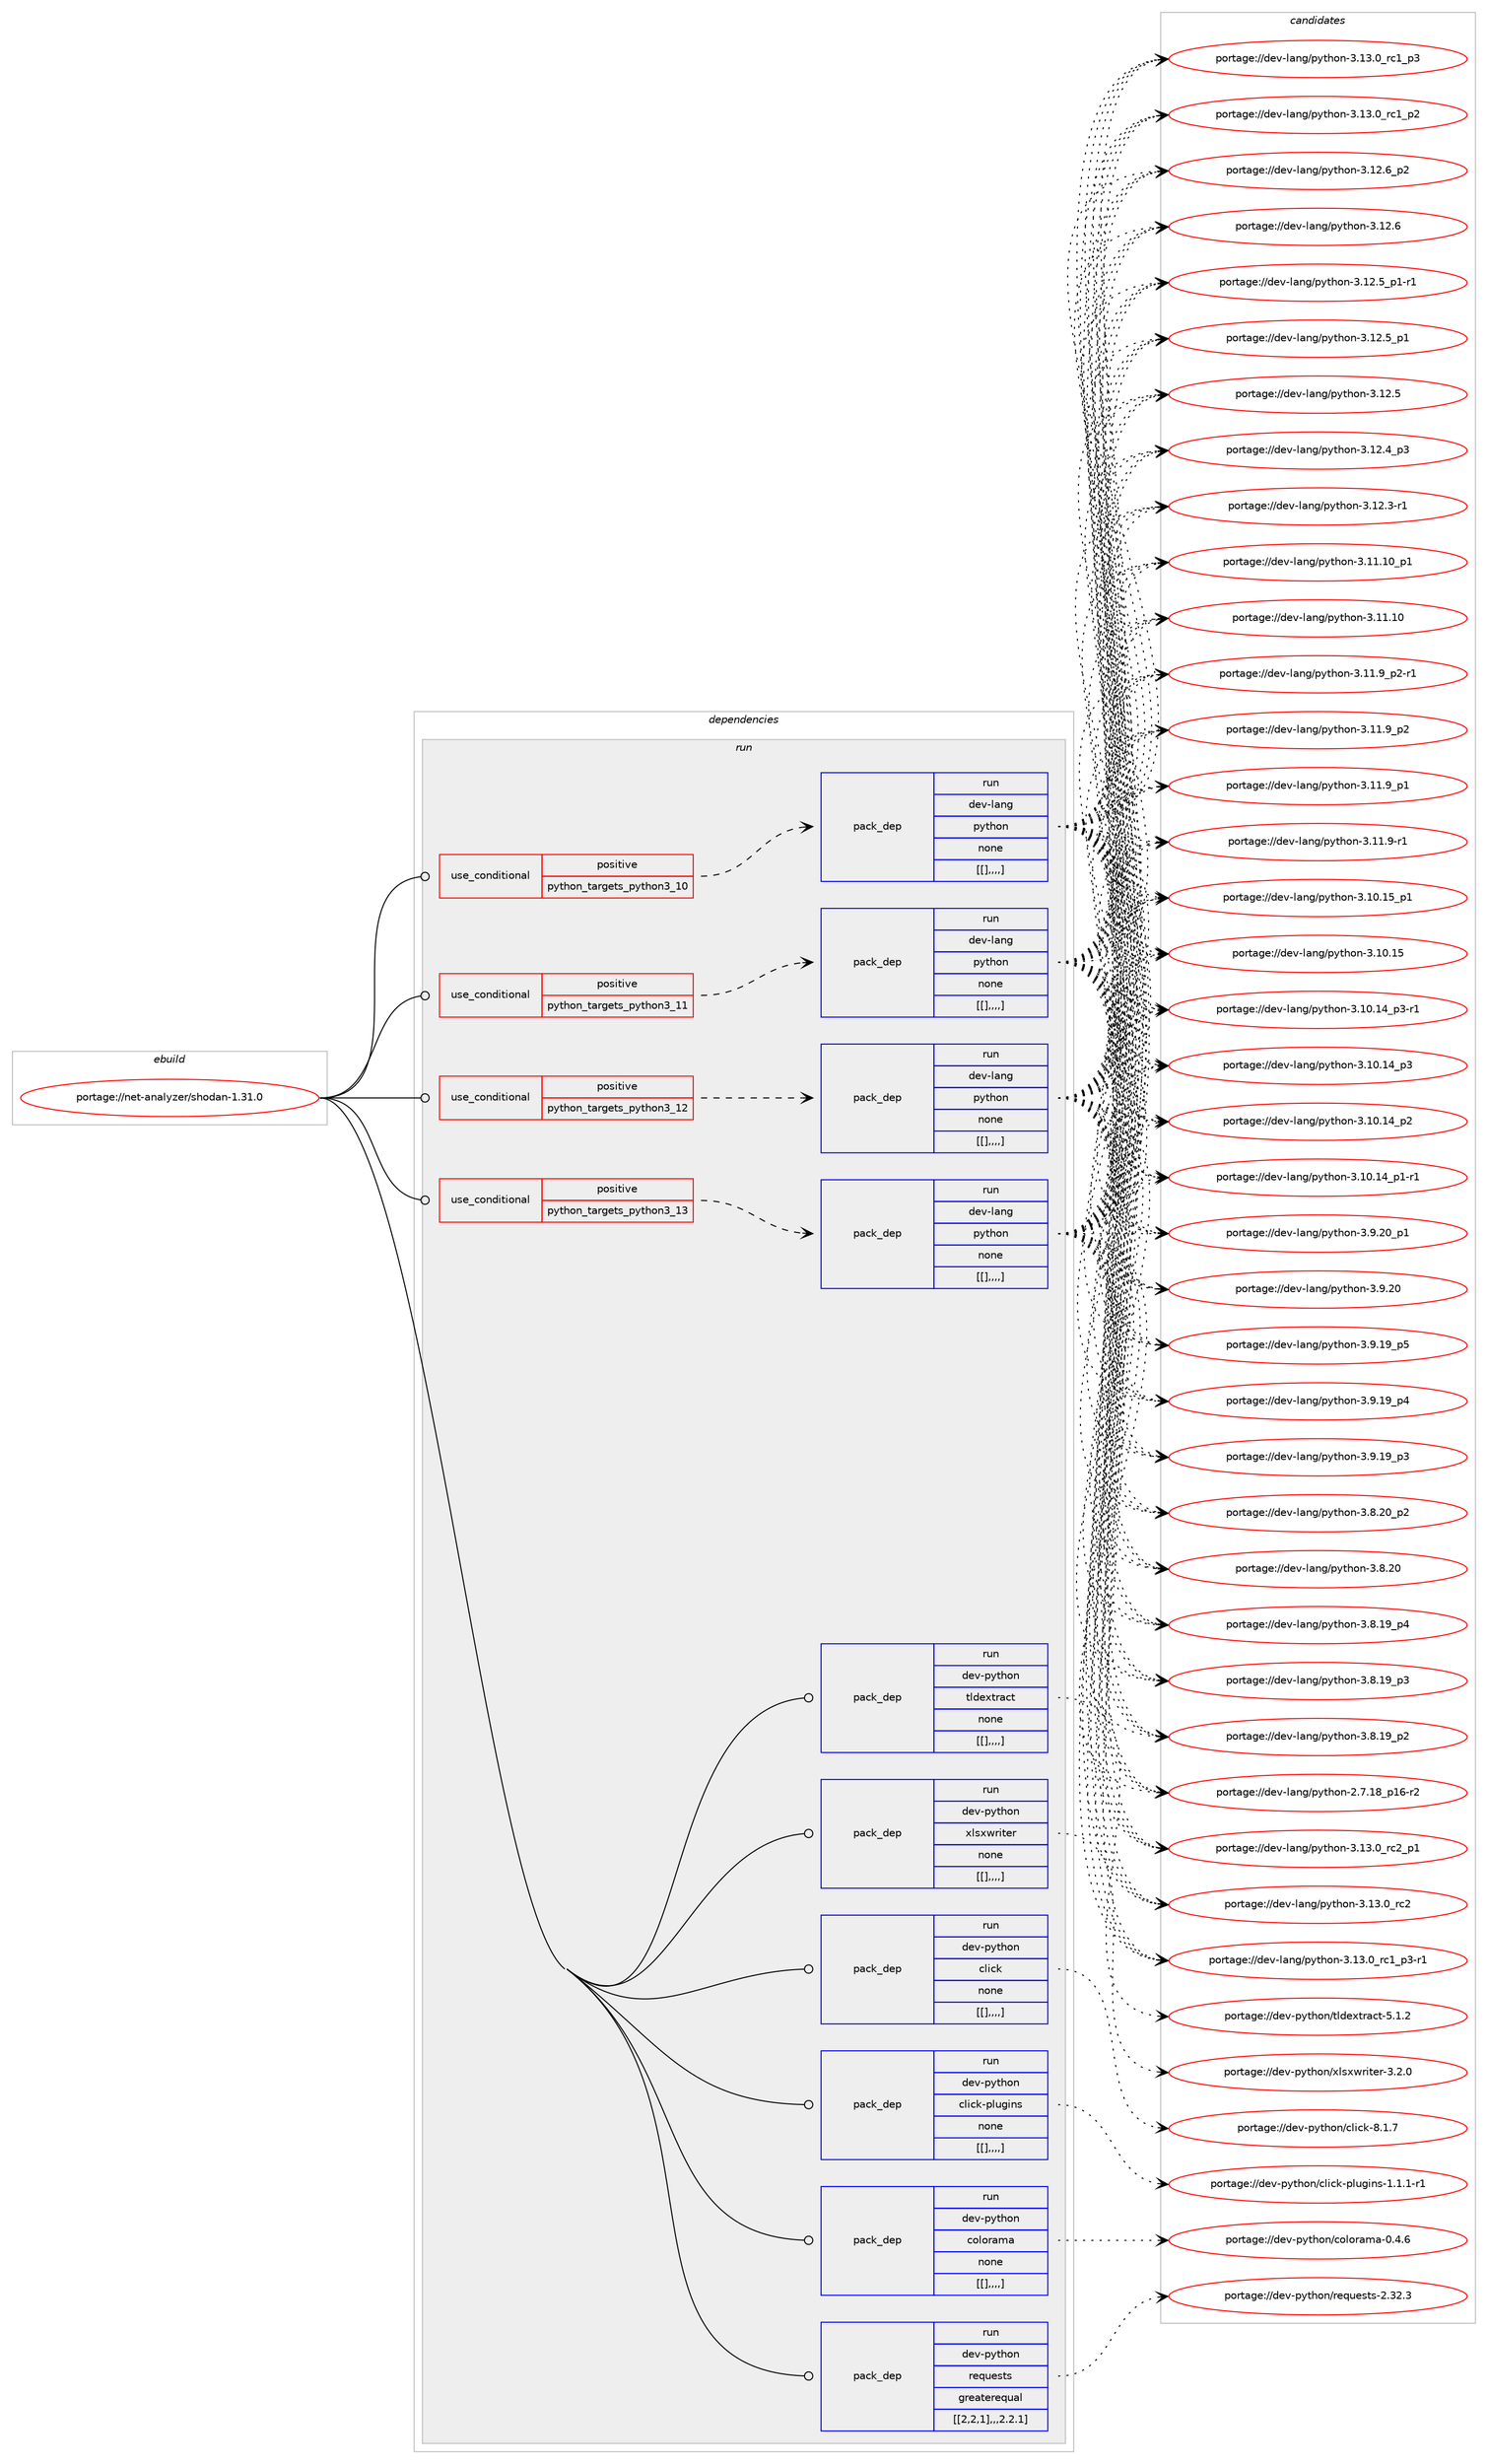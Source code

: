 digraph prolog {

# *************
# Graph options
# *************

newrank=true;
concentrate=true;
compound=true;
graph [rankdir=LR,fontname=Helvetica,fontsize=10,ranksep=1.5];#, ranksep=2.5, nodesep=0.2];
edge  [arrowhead=vee];
node  [fontname=Helvetica,fontsize=10];

# **********
# The ebuild
# **********

subgraph cluster_leftcol {
color=gray;
label=<<i>ebuild</i>>;
id [label="portage://net-analyzer/shodan-1.31.0", color=red, width=4, href="../net-analyzer/shodan-1.31.0.svg"];
}

# ****************
# The dependencies
# ****************

subgraph cluster_midcol {
color=gray;
label=<<i>dependencies</i>>;
subgraph cluster_compile {
fillcolor="#eeeeee";
style=filled;
label=<<i>compile</i>>;
}
subgraph cluster_compileandrun {
fillcolor="#eeeeee";
style=filled;
label=<<i>compile and run</i>>;
}
subgraph cluster_run {
fillcolor="#eeeeee";
style=filled;
label=<<i>run</i>>;
subgraph cond92436 {
dependency353497 [label=<<TABLE BORDER="0" CELLBORDER="1" CELLSPACING="0" CELLPADDING="4"><TR><TD ROWSPAN="3" CELLPADDING="10">use_conditional</TD></TR><TR><TD>positive</TD></TR><TR><TD>python_targets_python3_10</TD></TR></TABLE>>, shape=none, color=red];
subgraph pack258434 {
dependency353498 [label=<<TABLE BORDER="0" CELLBORDER="1" CELLSPACING="0" CELLPADDING="4" WIDTH="220"><TR><TD ROWSPAN="6" CELLPADDING="30">pack_dep</TD></TR><TR><TD WIDTH="110">run</TD></TR><TR><TD>dev-lang</TD></TR><TR><TD>python</TD></TR><TR><TD>none</TD></TR><TR><TD>[[],,,,]</TD></TR></TABLE>>, shape=none, color=blue];
}
dependency353497:e -> dependency353498:w [weight=20,style="dashed",arrowhead="vee"];
}
id:e -> dependency353497:w [weight=20,style="solid",arrowhead="odot"];
subgraph cond92437 {
dependency353499 [label=<<TABLE BORDER="0" CELLBORDER="1" CELLSPACING="0" CELLPADDING="4"><TR><TD ROWSPAN="3" CELLPADDING="10">use_conditional</TD></TR><TR><TD>positive</TD></TR><TR><TD>python_targets_python3_11</TD></TR></TABLE>>, shape=none, color=red];
subgraph pack258435 {
dependency353500 [label=<<TABLE BORDER="0" CELLBORDER="1" CELLSPACING="0" CELLPADDING="4" WIDTH="220"><TR><TD ROWSPAN="6" CELLPADDING="30">pack_dep</TD></TR><TR><TD WIDTH="110">run</TD></TR><TR><TD>dev-lang</TD></TR><TR><TD>python</TD></TR><TR><TD>none</TD></TR><TR><TD>[[],,,,]</TD></TR></TABLE>>, shape=none, color=blue];
}
dependency353499:e -> dependency353500:w [weight=20,style="dashed",arrowhead="vee"];
}
id:e -> dependency353499:w [weight=20,style="solid",arrowhead="odot"];
subgraph cond92438 {
dependency353501 [label=<<TABLE BORDER="0" CELLBORDER="1" CELLSPACING="0" CELLPADDING="4"><TR><TD ROWSPAN="3" CELLPADDING="10">use_conditional</TD></TR><TR><TD>positive</TD></TR><TR><TD>python_targets_python3_12</TD></TR></TABLE>>, shape=none, color=red];
subgraph pack258436 {
dependency353502 [label=<<TABLE BORDER="0" CELLBORDER="1" CELLSPACING="0" CELLPADDING="4" WIDTH="220"><TR><TD ROWSPAN="6" CELLPADDING="30">pack_dep</TD></TR><TR><TD WIDTH="110">run</TD></TR><TR><TD>dev-lang</TD></TR><TR><TD>python</TD></TR><TR><TD>none</TD></TR><TR><TD>[[],,,,]</TD></TR></TABLE>>, shape=none, color=blue];
}
dependency353501:e -> dependency353502:w [weight=20,style="dashed",arrowhead="vee"];
}
id:e -> dependency353501:w [weight=20,style="solid",arrowhead="odot"];
subgraph cond92439 {
dependency353503 [label=<<TABLE BORDER="0" CELLBORDER="1" CELLSPACING="0" CELLPADDING="4"><TR><TD ROWSPAN="3" CELLPADDING="10">use_conditional</TD></TR><TR><TD>positive</TD></TR><TR><TD>python_targets_python3_13</TD></TR></TABLE>>, shape=none, color=red];
subgraph pack258437 {
dependency353504 [label=<<TABLE BORDER="0" CELLBORDER="1" CELLSPACING="0" CELLPADDING="4" WIDTH="220"><TR><TD ROWSPAN="6" CELLPADDING="30">pack_dep</TD></TR><TR><TD WIDTH="110">run</TD></TR><TR><TD>dev-lang</TD></TR><TR><TD>python</TD></TR><TR><TD>none</TD></TR><TR><TD>[[],,,,]</TD></TR></TABLE>>, shape=none, color=blue];
}
dependency353503:e -> dependency353504:w [weight=20,style="dashed",arrowhead="vee"];
}
id:e -> dependency353503:w [weight=20,style="solid",arrowhead="odot"];
subgraph pack258438 {
dependency353505 [label=<<TABLE BORDER="0" CELLBORDER="1" CELLSPACING="0" CELLPADDING="4" WIDTH="220"><TR><TD ROWSPAN="6" CELLPADDING="30">pack_dep</TD></TR><TR><TD WIDTH="110">run</TD></TR><TR><TD>dev-python</TD></TR><TR><TD>click</TD></TR><TR><TD>none</TD></TR><TR><TD>[[],,,,]</TD></TR></TABLE>>, shape=none, color=blue];
}
id:e -> dependency353505:w [weight=20,style="solid",arrowhead="odot"];
subgraph pack258439 {
dependency353506 [label=<<TABLE BORDER="0" CELLBORDER="1" CELLSPACING="0" CELLPADDING="4" WIDTH="220"><TR><TD ROWSPAN="6" CELLPADDING="30">pack_dep</TD></TR><TR><TD WIDTH="110">run</TD></TR><TR><TD>dev-python</TD></TR><TR><TD>click-plugins</TD></TR><TR><TD>none</TD></TR><TR><TD>[[],,,,]</TD></TR></TABLE>>, shape=none, color=blue];
}
id:e -> dependency353506:w [weight=20,style="solid",arrowhead="odot"];
subgraph pack258440 {
dependency353507 [label=<<TABLE BORDER="0" CELLBORDER="1" CELLSPACING="0" CELLPADDING="4" WIDTH="220"><TR><TD ROWSPAN="6" CELLPADDING="30">pack_dep</TD></TR><TR><TD WIDTH="110">run</TD></TR><TR><TD>dev-python</TD></TR><TR><TD>colorama</TD></TR><TR><TD>none</TD></TR><TR><TD>[[],,,,]</TD></TR></TABLE>>, shape=none, color=blue];
}
id:e -> dependency353507:w [weight=20,style="solid",arrowhead="odot"];
subgraph pack258441 {
dependency353508 [label=<<TABLE BORDER="0" CELLBORDER="1" CELLSPACING="0" CELLPADDING="4" WIDTH="220"><TR><TD ROWSPAN="6" CELLPADDING="30">pack_dep</TD></TR><TR><TD WIDTH="110">run</TD></TR><TR><TD>dev-python</TD></TR><TR><TD>requests</TD></TR><TR><TD>greaterequal</TD></TR><TR><TD>[[2,2,1],,,2.2.1]</TD></TR></TABLE>>, shape=none, color=blue];
}
id:e -> dependency353508:w [weight=20,style="solid",arrowhead="odot"];
subgraph pack258442 {
dependency353509 [label=<<TABLE BORDER="0" CELLBORDER="1" CELLSPACING="0" CELLPADDING="4" WIDTH="220"><TR><TD ROWSPAN="6" CELLPADDING="30">pack_dep</TD></TR><TR><TD WIDTH="110">run</TD></TR><TR><TD>dev-python</TD></TR><TR><TD>tldextract</TD></TR><TR><TD>none</TD></TR><TR><TD>[[],,,,]</TD></TR></TABLE>>, shape=none, color=blue];
}
id:e -> dependency353509:w [weight=20,style="solid",arrowhead="odot"];
subgraph pack258443 {
dependency353510 [label=<<TABLE BORDER="0" CELLBORDER="1" CELLSPACING="0" CELLPADDING="4" WIDTH="220"><TR><TD ROWSPAN="6" CELLPADDING="30">pack_dep</TD></TR><TR><TD WIDTH="110">run</TD></TR><TR><TD>dev-python</TD></TR><TR><TD>xlsxwriter</TD></TR><TR><TD>none</TD></TR><TR><TD>[[],,,,]</TD></TR></TABLE>>, shape=none, color=blue];
}
id:e -> dependency353510:w [weight=20,style="solid",arrowhead="odot"];
}
}

# **************
# The candidates
# **************

subgraph cluster_choices {
rank=same;
color=gray;
label=<<i>candidates</i>>;

subgraph choice258434 {
color=black;
nodesep=1;
choice100101118451089711010347112121116104111110455146495146489511499509511249 [label="portage://dev-lang/python-3.13.0_rc2_p1", color=red, width=4,href="../dev-lang/python-3.13.0_rc2_p1.svg"];
choice10010111845108971101034711212111610411111045514649514648951149950 [label="portage://dev-lang/python-3.13.0_rc2", color=red, width=4,href="../dev-lang/python-3.13.0_rc2.svg"];
choice1001011184510897110103471121211161041111104551464951464895114994995112514511449 [label="portage://dev-lang/python-3.13.0_rc1_p3-r1", color=red, width=4,href="../dev-lang/python-3.13.0_rc1_p3-r1.svg"];
choice100101118451089711010347112121116104111110455146495146489511499499511251 [label="portage://dev-lang/python-3.13.0_rc1_p3", color=red, width=4,href="../dev-lang/python-3.13.0_rc1_p3.svg"];
choice100101118451089711010347112121116104111110455146495146489511499499511250 [label="portage://dev-lang/python-3.13.0_rc1_p2", color=red, width=4,href="../dev-lang/python-3.13.0_rc1_p2.svg"];
choice100101118451089711010347112121116104111110455146495046549511250 [label="portage://dev-lang/python-3.12.6_p2", color=red, width=4,href="../dev-lang/python-3.12.6_p2.svg"];
choice10010111845108971101034711212111610411111045514649504654 [label="portage://dev-lang/python-3.12.6", color=red, width=4,href="../dev-lang/python-3.12.6.svg"];
choice1001011184510897110103471121211161041111104551464950465395112494511449 [label="portage://dev-lang/python-3.12.5_p1-r1", color=red, width=4,href="../dev-lang/python-3.12.5_p1-r1.svg"];
choice100101118451089711010347112121116104111110455146495046539511249 [label="portage://dev-lang/python-3.12.5_p1", color=red, width=4,href="../dev-lang/python-3.12.5_p1.svg"];
choice10010111845108971101034711212111610411111045514649504653 [label="portage://dev-lang/python-3.12.5", color=red, width=4,href="../dev-lang/python-3.12.5.svg"];
choice100101118451089711010347112121116104111110455146495046529511251 [label="portage://dev-lang/python-3.12.4_p3", color=red, width=4,href="../dev-lang/python-3.12.4_p3.svg"];
choice100101118451089711010347112121116104111110455146495046514511449 [label="portage://dev-lang/python-3.12.3-r1", color=red, width=4,href="../dev-lang/python-3.12.3-r1.svg"];
choice10010111845108971101034711212111610411111045514649494649489511249 [label="portage://dev-lang/python-3.11.10_p1", color=red, width=4,href="../dev-lang/python-3.11.10_p1.svg"];
choice1001011184510897110103471121211161041111104551464949464948 [label="portage://dev-lang/python-3.11.10", color=red, width=4,href="../dev-lang/python-3.11.10.svg"];
choice1001011184510897110103471121211161041111104551464949465795112504511449 [label="portage://dev-lang/python-3.11.9_p2-r1", color=red, width=4,href="../dev-lang/python-3.11.9_p2-r1.svg"];
choice100101118451089711010347112121116104111110455146494946579511250 [label="portage://dev-lang/python-3.11.9_p2", color=red, width=4,href="../dev-lang/python-3.11.9_p2.svg"];
choice100101118451089711010347112121116104111110455146494946579511249 [label="portage://dev-lang/python-3.11.9_p1", color=red, width=4,href="../dev-lang/python-3.11.9_p1.svg"];
choice100101118451089711010347112121116104111110455146494946574511449 [label="portage://dev-lang/python-3.11.9-r1", color=red, width=4,href="../dev-lang/python-3.11.9-r1.svg"];
choice10010111845108971101034711212111610411111045514649484649539511249 [label="portage://dev-lang/python-3.10.15_p1", color=red, width=4,href="../dev-lang/python-3.10.15_p1.svg"];
choice1001011184510897110103471121211161041111104551464948464953 [label="portage://dev-lang/python-3.10.15", color=red, width=4,href="../dev-lang/python-3.10.15.svg"];
choice100101118451089711010347112121116104111110455146494846495295112514511449 [label="portage://dev-lang/python-3.10.14_p3-r1", color=red, width=4,href="../dev-lang/python-3.10.14_p3-r1.svg"];
choice10010111845108971101034711212111610411111045514649484649529511251 [label="portage://dev-lang/python-3.10.14_p3", color=red, width=4,href="../dev-lang/python-3.10.14_p3.svg"];
choice10010111845108971101034711212111610411111045514649484649529511250 [label="portage://dev-lang/python-3.10.14_p2", color=red, width=4,href="../dev-lang/python-3.10.14_p2.svg"];
choice100101118451089711010347112121116104111110455146494846495295112494511449 [label="portage://dev-lang/python-3.10.14_p1-r1", color=red, width=4,href="../dev-lang/python-3.10.14_p1-r1.svg"];
choice100101118451089711010347112121116104111110455146574650489511249 [label="portage://dev-lang/python-3.9.20_p1", color=red, width=4,href="../dev-lang/python-3.9.20_p1.svg"];
choice10010111845108971101034711212111610411111045514657465048 [label="portage://dev-lang/python-3.9.20", color=red, width=4,href="../dev-lang/python-3.9.20.svg"];
choice100101118451089711010347112121116104111110455146574649579511253 [label="portage://dev-lang/python-3.9.19_p5", color=red, width=4,href="../dev-lang/python-3.9.19_p5.svg"];
choice100101118451089711010347112121116104111110455146574649579511252 [label="portage://dev-lang/python-3.9.19_p4", color=red, width=4,href="../dev-lang/python-3.9.19_p4.svg"];
choice100101118451089711010347112121116104111110455146574649579511251 [label="portage://dev-lang/python-3.9.19_p3", color=red, width=4,href="../dev-lang/python-3.9.19_p3.svg"];
choice100101118451089711010347112121116104111110455146564650489511250 [label="portage://dev-lang/python-3.8.20_p2", color=red, width=4,href="../dev-lang/python-3.8.20_p2.svg"];
choice10010111845108971101034711212111610411111045514656465048 [label="portage://dev-lang/python-3.8.20", color=red, width=4,href="../dev-lang/python-3.8.20.svg"];
choice100101118451089711010347112121116104111110455146564649579511252 [label="portage://dev-lang/python-3.8.19_p4", color=red, width=4,href="../dev-lang/python-3.8.19_p4.svg"];
choice100101118451089711010347112121116104111110455146564649579511251 [label="portage://dev-lang/python-3.8.19_p3", color=red, width=4,href="../dev-lang/python-3.8.19_p3.svg"];
choice100101118451089711010347112121116104111110455146564649579511250 [label="portage://dev-lang/python-3.8.19_p2", color=red, width=4,href="../dev-lang/python-3.8.19_p2.svg"];
choice100101118451089711010347112121116104111110455046554649569511249544511450 [label="portage://dev-lang/python-2.7.18_p16-r2", color=red, width=4,href="../dev-lang/python-2.7.18_p16-r2.svg"];
dependency353498:e -> choice100101118451089711010347112121116104111110455146495146489511499509511249:w [style=dotted,weight="100"];
dependency353498:e -> choice10010111845108971101034711212111610411111045514649514648951149950:w [style=dotted,weight="100"];
dependency353498:e -> choice1001011184510897110103471121211161041111104551464951464895114994995112514511449:w [style=dotted,weight="100"];
dependency353498:e -> choice100101118451089711010347112121116104111110455146495146489511499499511251:w [style=dotted,weight="100"];
dependency353498:e -> choice100101118451089711010347112121116104111110455146495146489511499499511250:w [style=dotted,weight="100"];
dependency353498:e -> choice100101118451089711010347112121116104111110455146495046549511250:w [style=dotted,weight="100"];
dependency353498:e -> choice10010111845108971101034711212111610411111045514649504654:w [style=dotted,weight="100"];
dependency353498:e -> choice1001011184510897110103471121211161041111104551464950465395112494511449:w [style=dotted,weight="100"];
dependency353498:e -> choice100101118451089711010347112121116104111110455146495046539511249:w [style=dotted,weight="100"];
dependency353498:e -> choice10010111845108971101034711212111610411111045514649504653:w [style=dotted,weight="100"];
dependency353498:e -> choice100101118451089711010347112121116104111110455146495046529511251:w [style=dotted,weight="100"];
dependency353498:e -> choice100101118451089711010347112121116104111110455146495046514511449:w [style=dotted,weight="100"];
dependency353498:e -> choice10010111845108971101034711212111610411111045514649494649489511249:w [style=dotted,weight="100"];
dependency353498:e -> choice1001011184510897110103471121211161041111104551464949464948:w [style=dotted,weight="100"];
dependency353498:e -> choice1001011184510897110103471121211161041111104551464949465795112504511449:w [style=dotted,weight="100"];
dependency353498:e -> choice100101118451089711010347112121116104111110455146494946579511250:w [style=dotted,weight="100"];
dependency353498:e -> choice100101118451089711010347112121116104111110455146494946579511249:w [style=dotted,weight="100"];
dependency353498:e -> choice100101118451089711010347112121116104111110455146494946574511449:w [style=dotted,weight="100"];
dependency353498:e -> choice10010111845108971101034711212111610411111045514649484649539511249:w [style=dotted,weight="100"];
dependency353498:e -> choice1001011184510897110103471121211161041111104551464948464953:w [style=dotted,weight="100"];
dependency353498:e -> choice100101118451089711010347112121116104111110455146494846495295112514511449:w [style=dotted,weight="100"];
dependency353498:e -> choice10010111845108971101034711212111610411111045514649484649529511251:w [style=dotted,weight="100"];
dependency353498:e -> choice10010111845108971101034711212111610411111045514649484649529511250:w [style=dotted,weight="100"];
dependency353498:e -> choice100101118451089711010347112121116104111110455146494846495295112494511449:w [style=dotted,weight="100"];
dependency353498:e -> choice100101118451089711010347112121116104111110455146574650489511249:w [style=dotted,weight="100"];
dependency353498:e -> choice10010111845108971101034711212111610411111045514657465048:w [style=dotted,weight="100"];
dependency353498:e -> choice100101118451089711010347112121116104111110455146574649579511253:w [style=dotted,weight="100"];
dependency353498:e -> choice100101118451089711010347112121116104111110455146574649579511252:w [style=dotted,weight="100"];
dependency353498:e -> choice100101118451089711010347112121116104111110455146574649579511251:w [style=dotted,weight="100"];
dependency353498:e -> choice100101118451089711010347112121116104111110455146564650489511250:w [style=dotted,weight="100"];
dependency353498:e -> choice10010111845108971101034711212111610411111045514656465048:w [style=dotted,weight="100"];
dependency353498:e -> choice100101118451089711010347112121116104111110455146564649579511252:w [style=dotted,weight="100"];
dependency353498:e -> choice100101118451089711010347112121116104111110455146564649579511251:w [style=dotted,weight="100"];
dependency353498:e -> choice100101118451089711010347112121116104111110455146564649579511250:w [style=dotted,weight="100"];
dependency353498:e -> choice100101118451089711010347112121116104111110455046554649569511249544511450:w [style=dotted,weight="100"];
}
subgraph choice258435 {
color=black;
nodesep=1;
choice100101118451089711010347112121116104111110455146495146489511499509511249 [label="portage://dev-lang/python-3.13.0_rc2_p1", color=red, width=4,href="../dev-lang/python-3.13.0_rc2_p1.svg"];
choice10010111845108971101034711212111610411111045514649514648951149950 [label="portage://dev-lang/python-3.13.0_rc2", color=red, width=4,href="../dev-lang/python-3.13.0_rc2.svg"];
choice1001011184510897110103471121211161041111104551464951464895114994995112514511449 [label="portage://dev-lang/python-3.13.0_rc1_p3-r1", color=red, width=4,href="../dev-lang/python-3.13.0_rc1_p3-r1.svg"];
choice100101118451089711010347112121116104111110455146495146489511499499511251 [label="portage://dev-lang/python-3.13.0_rc1_p3", color=red, width=4,href="../dev-lang/python-3.13.0_rc1_p3.svg"];
choice100101118451089711010347112121116104111110455146495146489511499499511250 [label="portage://dev-lang/python-3.13.0_rc1_p2", color=red, width=4,href="../dev-lang/python-3.13.0_rc1_p2.svg"];
choice100101118451089711010347112121116104111110455146495046549511250 [label="portage://dev-lang/python-3.12.6_p2", color=red, width=4,href="../dev-lang/python-3.12.6_p2.svg"];
choice10010111845108971101034711212111610411111045514649504654 [label="portage://dev-lang/python-3.12.6", color=red, width=4,href="../dev-lang/python-3.12.6.svg"];
choice1001011184510897110103471121211161041111104551464950465395112494511449 [label="portage://dev-lang/python-3.12.5_p1-r1", color=red, width=4,href="../dev-lang/python-3.12.5_p1-r1.svg"];
choice100101118451089711010347112121116104111110455146495046539511249 [label="portage://dev-lang/python-3.12.5_p1", color=red, width=4,href="../dev-lang/python-3.12.5_p1.svg"];
choice10010111845108971101034711212111610411111045514649504653 [label="portage://dev-lang/python-3.12.5", color=red, width=4,href="../dev-lang/python-3.12.5.svg"];
choice100101118451089711010347112121116104111110455146495046529511251 [label="portage://dev-lang/python-3.12.4_p3", color=red, width=4,href="../dev-lang/python-3.12.4_p3.svg"];
choice100101118451089711010347112121116104111110455146495046514511449 [label="portage://dev-lang/python-3.12.3-r1", color=red, width=4,href="../dev-lang/python-3.12.3-r1.svg"];
choice10010111845108971101034711212111610411111045514649494649489511249 [label="portage://dev-lang/python-3.11.10_p1", color=red, width=4,href="../dev-lang/python-3.11.10_p1.svg"];
choice1001011184510897110103471121211161041111104551464949464948 [label="portage://dev-lang/python-3.11.10", color=red, width=4,href="../dev-lang/python-3.11.10.svg"];
choice1001011184510897110103471121211161041111104551464949465795112504511449 [label="portage://dev-lang/python-3.11.9_p2-r1", color=red, width=4,href="../dev-lang/python-3.11.9_p2-r1.svg"];
choice100101118451089711010347112121116104111110455146494946579511250 [label="portage://dev-lang/python-3.11.9_p2", color=red, width=4,href="../dev-lang/python-3.11.9_p2.svg"];
choice100101118451089711010347112121116104111110455146494946579511249 [label="portage://dev-lang/python-3.11.9_p1", color=red, width=4,href="../dev-lang/python-3.11.9_p1.svg"];
choice100101118451089711010347112121116104111110455146494946574511449 [label="portage://dev-lang/python-3.11.9-r1", color=red, width=4,href="../dev-lang/python-3.11.9-r1.svg"];
choice10010111845108971101034711212111610411111045514649484649539511249 [label="portage://dev-lang/python-3.10.15_p1", color=red, width=4,href="../dev-lang/python-3.10.15_p1.svg"];
choice1001011184510897110103471121211161041111104551464948464953 [label="portage://dev-lang/python-3.10.15", color=red, width=4,href="../dev-lang/python-3.10.15.svg"];
choice100101118451089711010347112121116104111110455146494846495295112514511449 [label="portage://dev-lang/python-3.10.14_p3-r1", color=red, width=4,href="../dev-lang/python-3.10.14_p3-r1.svg"];
choice10010111845108971101034711212111610411111045514649484649529511251 [label="portage://dev-lang/python-3.10.14_p3", color=red, width=4,href="../dev-lang/python-3.10.14_p3.svg"];
choice10010111845108971101034711212111610411111045514649484649529511250 [label="portage://dev-lang/python-3.10.14_p2", color=red, width=4,href="../dev-lang/python-3.10.14_p2.svg"];
choice100101118451089711010347112121116104111110455146494846495295112494511449 [label="portage://dev-lang/python-3.10.14_p1-r1", color=red, width=4,href="../dev-lang/python-3.10.14_p1-r1.svg"];
choice100101118451089711010347112121116104111110455146574650489511249 [label="portage://dev-lang/python-3.9.20_p1", color=red, width=4,href="../dev-lang/python-3.9.20_p1.svg"];
choice10010111845108971101034711212111610411111045514657465048 [label="portage://dev-lang/python-3.9.20", color=red, width=4,href="../dev-lang/python-3.9.20.svg"];
choice100101118451089711010347112121116104111110455146574649579511253 [label="portage://dev-lang/python-3.9.19_p5", color=red, width=4,href="../dev-lang/python-3.9.19_p5.svg"];
choice100101118451089711010347112121116104111110455146574649579511252 [label="portage://dev-lang/python-3.9.19_p4", color=red, width=4,href="../dev-lang/python-3.9.19_p4.svg"];
choice100101118451089711010347112121116104111110455146574649579511251 [label="portage://dev-lang/python-3.9.19_p3", color=red, width=4,href="../dev-lang/python-3.9.19_p3.svg"];
choice100101118451089711010347112121116104111110455146564650489511250 [label="portage://dev-lang/python-3.8.20_p2", color=red, width=4,href="../dev-lang/python-3.8.20_p2.svg"];
choice10010111845108971101034711212111610411111045514656465048 [label="portage://dev-lang/python-3.8.20", color=red, width=4,href="../dev-lang/python-3.8.20.svg"];
choice100101118451089711010347112121116104111110455146564649579511252 [label="portage://dev-lang/python-3.8.19_p4", color=red, width=4,href="../dev-lang/python-3.8.19_p4.svg"];
choice100101118451089711010347112121116104111110455146564649579511251 [label="portage://dev-lang/python-3.8.19_p3", color=red, width=4,href="../dev-lang/python-3.8.19_p3.svg"];
choice100101118451089711010347112121116104111110455146564649579511250 [label="portage://dev-lang/python-3.8.19_p2", color=red, width=4,href="../dev-lang/python-3.8.19_p2.svg"];
choice100101118451089711010347112121116104111110455046554649569511249544511450 [label="portage://dev-lang/python-2.7.18_p16-r2", color=red, width=4,href="../dev-lang/python-2.7.18_p16-r2.svg"];
dependency353500:e -> choice100101118451089711010347112121116104111110455146495146489511499509511249:w [style=dotted,weight="100"];
dependency353500:e -> choice10010111845108971101034711212111610411111045514649514648951149950:w [style=dotted,weight="100"];
dependency353500:e -> choice1001011184510897110103471121211161041111104551464951464895114994995112514511449:w [style=dotted,weight="100"];
dependency353500:e -> choice100101118451089711010347112121116104111110455146495146489511499499511251:w [style=dotted,weight="100"];
dependency353500:e -> choice100101118451089711010347112121116104111110455146495146489511499499511250:w [style=dotted,weight="100"];
dependency353500:e -> choice100101118451089711010347112121116104111110455146495046549511250:w [style=dotted,weight="100"];
dependency353500:e -> choice10010111845108971101034711212111610411111045514649504654:w [style=dotted,weight="100"];
dependency353500:e -> choice1001011184510897110103471121211161041111104551464950465395112494511449:w [style=dotted,weight="100"];
dependency353500:e -> choice100101118451089711010347112121116104111110455146495046539511249:w [style=dotted,weight="100"];
dependency353500:e -> choice10010111845108971101034711212111610411111045514649504653:w [style=dotted,weight="100"];
dependency353500:e -> choice100101118451089711010347112121116104111110455146495046529511251:w [style=dotted,weight="100"];
dependency353500:e -> choice100101118451089711010347112121116104111110455146495046514511449:w [style=dotted,weight="100"];
dependency353500:e -> choice10010111845108971101034711212111610411111045514649494649489511249:w [style=dotted,weight="100"];
dependency353500:e -> choice1001011184510897110103471121211161041111104551464949464948:w [style=dotted,weight="100"];
dependency353500:e -> choice1001011184510897110103471121211161041111104551464949465795112504511449:w [style=dotted,weight="100"];
dependency353500:e -> choice100101118451089711010347112121116104111110455146494946579511250:w [style=dotted,weight="100"];
dependency353500:e -> choice100101118451089711010347112121116104111110455146494946579511249:w [style=dotted,weight="100"];
dependency353500:e -> choice100101118451089711010347112121116104111110455146494946574511449:w [style=dotted,weight="100"];
dependency353500:e -> choice10010111845108971101034711212111610411111045514649484649539511249:w [style=dotted,weight="100"];
dependency353500:e -> choice1001011184510897110103471121211161041111104551464948464953:w [style=dotted,weight="100"];
dependency353500:e -> choice100101118451089711010347112121116104111110455146494846495295112514511449:w [style=dotted,weight="100"];
dependency353500:e -> choice10010111845108971101034711212111610411111045514649484649529511251:w [style=dotted,weight="100"];
dependency353500:e -> choice10010111845108971101034711212111610411111045514649484649529511250:w [style=dotted,weight="100"];
dependency353500:e -> choice100101118451089711010347112121116104111110455146494846495295112494511449:w [style=dotted,weight="100"];
dependency353500:e -> choice100101118451089711010347112121116104111110455146574650489511249:w [style=dotted,weight="100"];
dependency353500:e -> choice10010111845108971101034711212111610411111045514657465048:w [style=dotted,weight="100"];
dependency353500:e -> choice100101118451089711010347112121116104111110455146574649579511253:w [style=dotted,weight="100"];
dependency353500:e -> choice100101118451089711010347112121116104111110455146574649579511252:w [style=dotted,weight="100"];
dependency353500:e -> choice100101118451089711010347112121116104111110455146574649579511251:w [style=dotted,weight="100"];
dependency353500:e -> choice100101118451089711010347112121116104111110455146564650489511250:w [style=dotted,weight="100"];
dependency353500:e -> choice10010111845108971101034711212111610411111045514656465048:w [style=dotted,weight="100"];
dependency353500:e -> choice100101118451089711010347112121116104111110455146564649579511252:w [style=dotted,weight="100"];
dependency353500:e -> choice100101118451089711010347112121116104111110455146564649579511251:w [style=dotted,weight="100"];
dependency353500:e -> choice100101118451089711010347112121116104111110455146564649579511250:w [style=dotted,weight="100"];
dependency353500:e -> choice100101118451089711010347112121116104111110455046554649569511249544511450:w [style=dotted,weight="100"];
}
subgraph choice258436 {
color=black;
nodesep=1;
choice100101118451089711010347112121116104111110455146495146489511499509511249 [label="portage://dev-lang/python-3.13.0_rc2_p1", color=red, width=4,href="../dev-lang/python-3.13.0_rc2_p1.svg"];
choice10010111845108971101034711212111610411111045514649514648951149950 [label="portage://dev-lang/python-3.13.0_rc2", color=red, width=4,href="../dev-lang/python-3.13.0_rc2.svg"];
choice1001011184510897110103471121211161041111104551464951464895114994995112514511449 [label="portage://dev-lang/python-3.13.0_rc1_p3-r1", color=red, width=4,href="../dev-lang/python-3.13.0_rc1_p3-r1.svg"];
choice100101118451089711010347112121116104111110455146495146489511499499511251 [label="portage://dev-lang/python-3.13.0_rc1_p3", color=red, width=4,href="../dev-lang/python-3.13.0_rc1_p3.svg"];
choice100101118451089711010347112121116104111110455146495146489511499499511250 [label="portage://dev-lang/python-3.13.0_rc1_p2", color=red, width=4,href="../dev-lang/python-3.13.0_rc1_p2.svg"];
choice100101118451089711010347112121116104111110455146495046549511250 [label="portage://dev-lang/python-3.12.6_p2", color=red, width=4,href="../dev-lang/python-3.12.6_p2.svg"];
choice10010111845108971101034711212111610411111045514649504654 [label="portage://dev-lang/python-3.12.6", color=red, width=4,href="../dev-lang/python-3.12.6.svg"];
choice1001011184510897110103471121211161041111104551464950465395112494511449 [label="portage://dev-lang/python-3.12.5_p1-r1", color=red, width=4,href="../dev-lang/python-3.12.5_p1-r1.svg"];
choice100101118451089711010347112121116104111110455146495046539511249 [label="portage://dev-lang/python-3.12.5_p1", color=red, width=4,href="../dev-lang/python-3.12.5_p1.svg"];
choice10010111845108971101034711212111610411111045514649504653 [label="portage://dev-lang/python-3.12.5", color=red, width=4,href="../dev-lang/python-3.12.5.svg"];
choice100101118451089711010347112121116104111110455146495046529511251 [label="portage://dev-lang/python-3.12.4_p3", color=red, width=4,href="../dev-lang/python-3.12.4_p3.svg"];
choice100101118451089711010347112121116104111110455146495046514511449 [label="portage://dev-lang/python-3.12.3-r1", color=red, width=4,href="../dev-lang/python-3.12.3-r1.svg"];
choice10010111845108971101034711212111610411111045514649494649489511249 [label="portage://dev-lang/python-3.11.10_p1", color=red, width=4,href="../dev-lang/python-3.11.10_p1.svg"];
choice1001011184510897110103471121211161041111104551464949464948 [label="portage://dev-lang/python-3.11.10", color=red, width=4,href="../dev-lang/python-3.11.10.svg"];
choice1001011184510897110103471121211161041111104551464949465795112504511449 [label="portage://dev-lang/python-3.11.9_p2-r1", color=red, width=4,href="../dev-lang/python-3.11.9_p2-r1.svg"];
choice100101118451089711010347112121116104111110455146494946579511250 [label="portage://dev-lang/python-3.11.9_p2", color=red, width=4,href="../dev-lang/python-3.11.9_p2.svg"];
choice100101118451089711010347112121116104111110455146494946579511249 [label="portage://dev-lang/python-3.11.9_p1", color=red, width=4,href="../dev-lang/python-3.11.9_p1.svg"];
choice100101118451089711010347112121116104111110455146494946574511449 [label="portage://dev-lang/python-3.11.9-r1", color=red, width=4,href="../dev-lang/python-3.11.9-r1.svg"];
choice10010111845108971101034711212111610411111045514649484649539511249 [label="portage://dev-lang/python-3.10.15_p1", color=red, width=4,href="../dev-lang/python-3.10.15_p1.svg"];
choice1001011184510897110103471121211161041111104551464948464953 [label="portage://dev-lang/python-3.10.15", color=red, width=4,href="../dev-lang/python-3.10.15.svg"];
choice100101118451089711010347112121116104111110455146494846495295112514511449 [label="portage://dev-lang/python-3.10.14_p3-r1", color=red, width=4,href="../dev-lang/python-3.10.14_p3-r1.svg"];
choice10010111845108971101034711212111610411111045514649484649529511251 [label="portage://dev-lang/python-3.10.14_p3", color=red, width=4,href="../dev-lang/python-3.10.14_p3.svg"];
choice10010111845108971101034711212111610411111045514649484649529511250 [label="portage://dev-lang/python-3.10.14_p2", color=red, width=4,href="../dev-lang/python-3.10.14_p2.svg"];
choice100101118451089711010347112121116104111110455146494846495295112494511449 [label="portage://dev-lang/python-3.10.14_p1-r1", color=red, width=4,href="../dev-lang/python-3.10.14_p1-r1.svg"];
choice100101118451089711010347112121116104111110455146574650489511249 [label="portage://dev-lang/python-3.9.20_p1", color=red, width=4,href="../dev-lang/python-3.9.20_p1.svg"];
choice10010111845108971101034711212111610411111045514657465048 [label="portage://dev-lang/python-3.9.20", color=red, width=4,href="../dev-lang/python-3.9.20.svg"];
choice100101118451089711010347112121116104111110455146574649579511253 [label="portage://dev-lang/python-3.9.19_p5", color=red, width=4,href="../dev-lang/python-3.9.19_p5.svg"];
choice100101118451089711010347112121116104111110455146574649579511252 [label="portage://dev-lang/python-3.9.19_p4", color=red, width=4,href="../dev-lang/python-3.9.19_p4.svg"];
choice100101118451089711010347112121116104111110455146574649579511251 [label="portage://dev-lang/python-3.9.19_p3", color=red, width=4,href="../dev-lang/python-3.9.19_p3.svg"];
choice100101118451089711010347112121116104111110455146564650489511250 [label="portage://dev-lang/python-3.8.20_p2", color=red, width=4,href="../dev-lang/python-3.8.20_p2.svg"];
choice10010111845108971101034711212111610411111045514656465048 [label="portage://dev-lang/python-3.8.20", color=red, width=4,href="../dev-lang/python-3.8.20.svg"];
choice100101118451089711010347112121116104111110455146564649579511252 [label="portage://dev-lang/python-3.8.19_p4", color=red, width=4,href="../dev-lang/python-3.8.19_p4.svg"];
choice100101118451089711010347112121116104111110455146564649579511251 [label="portage://dev-lang/python-3.8.19_p3", color=red, width=4,href="../dev-lang/python-3.8.19_p3.svg"];
choice100101118451089711010347112121116104111110455146564649579511250 [label="portage://dev-lang/python-3.8.19_p2", color=red, width=4,href="../dev-lang/python-3.8.19_p2.svg"];
choice100101118451089711010347112121116104111110455046554649569511249544511450 [label="portage://dev-lang/python-2.7.18_p16-r2", color=red, width=4,href="../dev-lang/python-2.7.18_p16-r2.svg"];
dependency353502:e -> choice100101118451089711010347112121116104111110455146495146489511499509511249:w [style=dotted,weight="100"];
dependency353502:e -> choice10010111845108971101034711212111610411111045514649514648951149950:w [style=dotted,weight="100"];
dependency353502:e -> choice1001011184510897110103471121211161041111104551464951464895114994995112514511449:w [style=dotted,weight="100"];
dependency353502:e -> choice100101118451089711010347112121116104111110455146495146489511499499511251:w [style=dotted,weight="100"];
dependency353502:e -> choice100101118451089711010347112121116104111110455146495146489511499499511250:w [style=dotted,weight="100"];
dependency353502:e -> choice100101118451089711010347112121116104111110455146495046549511250:w [style=dotted,weight="100"];
dependency353502:e -> choice10010111845108971101034711212111610411111045514649504654:w [style=dotted,weight="100"];
dependency353502:e -> choice1001011184510897110103471121211161041111104551464950465395112494511449:w [style=dotted,weight="100"];
dependency353502:e -> choice100101118451089711010347112121116104111110455146495046539511249:w [style=dotted,weight="100"];
dependency353502:e -> choice10010111845108971101034711212111610411111045514649504653:w [style=dotted,weight="100"];
dependency353502:e -> choice100101118451089711010347112121116104111110455146495046529511251:w [style=dotted,weight="100"];
dependency353502:e -> choice100101118451089711010347112121116104111110455146495046514511449:w [style=dotted,weight="100"];
dependency353502:e -> choice10010111845108971101034711212111610411111045514649494649489511249:w [style=dotted,weight="100"];
dependency353502:e -> choice1001011184510897110103471121211161041111104551464949464948:w [style=dotted,weight="100"];
dependency353502:e -> choice1001011184510897110103471121211161041111104551464949465795112504511449:w [style=dotted,weight="100"];
dependency353502:e -> choice100101118451089711010347112121116104111110455146494946579511250:w [style=dotted,weight="100"];
dependency353502:e -> choice100101118451089711010347112121116104111110455146494946579511249:w [style=dotted,weight="100"];
dependency353502:e -> choice100101118451089711010347112121116104111110455146494946574511449:w [style=dotted,weight="100"];
dependency353502:e -> choice10010111845108971101034711212111610411111045514649484649539511249:w [style=dotted,weight="100"];
dependency353502:e -> choice1001011184510897110103471121211161041111104551464948464953:w [style=dotted,weight="100"];
dependency353502:e -> choice100101118451089711010347112121116104111110455146494846495295112514511449:w [style=dotted,weight="100"];
dependency353502:e -> choice10010111845108971101034711212111610411111045514649484649529511251:w [style=dotted,weight="100"];
dependency353502:e -> choice10010111845108971101034711212111610411111045514649484649529511250:w [style=dotted,weight="100"];
dependency353502:e -> choice100101118451089711010347112121116104111110455146494846495295112494511449:w [style=dotted,weight="100"];
dependency353502:e -> choice100101118451089711010347112121116104111110455146574650489511249:w [style=dotted,weight="100"];
dependency353502:e -> choice10010111845108971101034711212111610411111045514657465048:w [style=dotted,weight="100"];
dependency353502:e -> choice100101118451089711010347112121116104111110455146574649579511253:w [style=dotted,weight="100"];
dependency353502:e -> choice100101118451089711010347112121116104111110455146574649579511252:w [style=dotted,weight="100"];
dependency353502:e -> choice100101118451089711010347112121116104111110455146574649579511251:w [style=dotted,weight="100"];
dependency353502:e -> choice100101118451089711010347112121116104111110455146564650489511250:w [style=dotted,weight="100"];
dependency353502:e -> choice10010111845108971101034711212111610411111045514656465048:w [style=dotted,weight="100"];
dependency353502:e -> choice100101118451089711010347112121116104111110455146564649579511252:w [style=dotted,weight="100"];
dependency353502:e -> choice100101118451089711010347112121116104111110455146564649579511251:w [style=dotted,weight="100"];
dependency353502:e -> choice100101118451089711010347112121116104111110455146564649579511250:w [style=dotted,weight="100"];
dependency353502:e -> choice100101118451089711010347112121116104111110455046554649569511249544511450:w [style=dotted,weight="100"];
}
subgraph choice258437 {
color=black;
nodesep=1;
choice100101118451089711010347112121116104111110455146495146489511499509511249 [label="portage://dev-lang/python-3.13.0_rc2_p1", color=red, width=4,href="../dev-lang/python-3.13.0_rc2_p1.svg"];
choice10010111845108971101034711212111610411111045514649514648951149950 [label="portage://dev-lang/python-3.13.0_rc2", color=red, width=4,href="../dev-lang/python-3.13.0_rc2.svg"];
choice1001011184510897110103471121211161041111104551464951464895114994995112514511449 [label="portage://dev-lang/python-3.13.0_rc1_p3-r1", color=red, width=4,href="../dev-lang/python-3.13.0_rc1_p3-r1.svg"];
choice100101118451089711010347112121116104111110455146495146489511499499511251 [label="portage://dev-lang/python-3.13.0_rc1_p3", color=red, width=4,href="../dev-lang/python-3.13.0_rc1_p3.svg"];
choice100101118451089711010347112121116104111110455146495146489511499499511250 [label="portage://dev-lang/python-3.13.0_rc1_p2", color=red, width=4,href="../dev-lang/python-3.13.0_rc1_p2.svg"];
choice100101118451089711010347112121116104111110455146495046549511250 [label="portage://dev-lang/python-3.12.6_p2", color=red, width=4,href="../dev-lang/python-3.12.6_p2.svg"];
choice10010111845108971101034711212111610411111045514649504654 [label="portage://dev-lang/python-3.12.6", color=red, width=4,href="../dev-lang/python-3.12.6.svg"];
choice1001011184510897110103471121211161041111104551464950465395112494511449 [label="portage://dev-lang/python-3.12.5_p1-r1", color=red, width=4,href="../dev-lang/python-3.12.5_p1-r1.svg"];
choice100101118451089711010347112121116104111110455146495046539511249 [label="portage://dev-lang/python-3.12.5_p1", color=red, width=4,href="../dev-lang/python-3.12.5_p1.svg"];
choice10010111845108971101034711212111610411111045514649504653 [label="portage://dev-lang/python-3.12.5", color=red, width=4,href="../dev-lang/python-3.12.5.svg"];
choice100101118451089711010347112121116104111110455146495046529511251 [label="portage://dev-lang/python-3.12.4_p3", color=red, width=4,href="../dev-lang/python-3.12.4_p3.svg"];
choice100101118451089711010347112121116104111110455146495046514511449 [label="portage://dev-lang/python-3.12.3-r1", color=red, width=4,href="../dev-lang/python-3.12.3-r1.svg"];
choice10010111845108971101034711212111610411111045514649494649489511249 [label="portage://dev-lang/python-3.11.10_p1", color=red, width=4,href="../dev-lang/python-3.11.10_p1.svg"];
choice1001011184510897110103471121211161041111104551464949464948 [label="portage://dev-lang/python-3.11.10", color=red, width=4,href="../dev-lang/python-3.11.10.svg"];
choice1001011184510897110103471121211161041111104551464949465795112504511449 [label="portage://dev-lang/python-3.11.9_p2-r1", color=red, width=4,href="../dev-lang/python-3.11.9_p2-r1.svg"];
choice100101118451089711010347112121116104111110455146494946579511250 [label="portage://dev-lang/python-3.11.9_p2", color=red, width=4,href="../dev-lang/python-3.11.9_p2.svg"];
choice100101118451089711010347112121116104111110455146494946579511249 [label="portage://dev-lang/python-3.11.9_p1", color=red, width=4,href="../dev-lang/python-3.11.9_p1.svg"];
choice100101118451089711010347112121116104111110455146494946574511449 [label="portage://dev-lang/python-3.11.9-r1", color=red, width=4,href="../dev-lang/python-3.11.9-r1.svg"];
choice10010111845108971101034711212111610411111045514649484649539511249 [label="portage://dev-lang/python-3.10.15_p1", color=red, width=4,href="../dev-lang/python-3.10.15_p1.svg"];
choice1001011184510897110103471121211161041111104551464948464953 [label="portage://dev-lang/python-3.10.15", color=red, width=4,href="../dev-lang/python-3.10.15.svg"];
choice100101118451089711010347112121116104111110455146494846495295112514511449 [label="portage://dev-lang/python-3.10.14_p3-r1", color=red, width=4,href="../dev-lang/python-3.10.14_p3-r1.svg"];
choice10010111845108971101034711212111610411111045514649484649529511251 [label="portage://dev-lang/python-3.10.14_p3", color=red, width=4,href="../dev-lang/python-3.10.14_p3.svg"];
choice10010111845108971101034711212111610411111045514649484649529511250 [label="portage://dev-lang/python-3.10.14_p2", color=red, width=4,href="../dev-lang/python-3.10.14_p2.svg"];
choice100101118451089711010347112121116104111110455146494846495295112494511449 [label="portage://dev-lang/python-3.10.14_p1-r1", color=red, width=4,href="../dev-lang/python-3.10.14_p1-r1.svg"];
choice100101118451089711010347112121116104111110455146574650489511249 [label="portage://dev-lang/python-3.9.20_p1", color=red, width=4,href="../dev-lang/python-3.9.20_p1.svg"];
choice10010111845108971101034711212111610411111045514657465048 [label="portage://dev-lang/python-3.9.20", color=red, width=4,href="../dev-lang/python-3.9.20.svg"];
choice100101118451089711010347112121116104111110455146574649579511253 [label="portage://dev-lang/python-3.9.19_p5", color=red, width=4,href="../dev-lang/python-3.9.19_p5.svg"];
choice100101118451089711010347112121116104111110455146574649579511252 [label="portage://dev-lang/python-3.9.19_p4", color=red, width=4,href="../dev-lang/python-3.9.19_p4.svg"];
choice100101118451089711010347112121116104111110455146574649579511251 [label="portage://dev-lang/python-3.9.19_p3", color=red, width=4,href="../dev-lang/python-3.9.19_p3.svg"];
choice100101118451089711010347112121116104111110455146564650489511250 [label="portage://dev-lang/python-3.8.20_p2", color=red, width=4,href="../dev-lang/python-3.8.20_p2.svg"];
choice10010111845108971101034711212111610411111045514656465048 [label="portage://dev-lang/python-3.8.20", color=red, width=4,href="../dev-lang/python-3.8.20.svg"];
choice100101118451089711010347112121116104111110455146564649579511252 [label="portage://dev-lang/python-3.8.19_p4", color=red, width=4,href="../dev-lang/python-3.8.19_p4.svg"];
choice100101118451089711010347112121116104111110455146564649579511251 [label="portage://dev-lang/python-3.8.19_p3", color=red, width=4,href="../dev-lang/python-3.8.19_p3.svg"];
choice100101118451089711010347112121116104111110455146564649579511250 [label="portage://dev-lang/python-3.8.19_p2", color=red, width=4,href="../dev-lang/python-3.8.19_p2.svg"];
choice100101118451089711010347112121116104111110455046554649569511249544511450 [label="portage://dev-lang/python-2.7.18_p16-r2", color=red, width=4,href="../dev-lang/python-2.7.18_p16-r2.svg"];
dependency353504:e -> choice100101118451089711010347112121116104111110455146495146489511499509511249:w [style=dotted,weight="100"];
dependency353504:e -> choice10010111845108971101034711212111610411111045514649514648951149950:w [style=dotted,weight="100"];
dependency353504:e -> choice1001011184510897110103471121211161041111104551464951464895114994995112514511449:w [style=dotted,weight="100"];
dependency353504:e -> choice100101118451089711010347112121116104111110455146495146489511499499511251:w [style=dotted,weight="100"];
dependency353504:e -> choice100101118451089711010347112121116104111110455146495146489511499499511250:w [style=dotted,weight="100"];
dependency353504:e -> choice100101118451089711010347112121116104111110455146495046549511250:w [style=dotted,weight="100"];
dependency353504:e -> choice10010111845108971101034711212111610411111045514649504654:w [style=dotted,weight="100"];
dependency353504:e -> choice1001011184510897110103471121211161041111104551464950465395112494511449:w [style=dotted,weight="100"];
dependency353504:e -> choice100101118451089711010347112121116104111110455146495046539511249:w [style=dotted,weight="100"];
dependency353504:e -> choice10010111845108971101034711212111610411111045514649504653:w [style=dotted,weight="100"];
dependency353504:e -> choice100101118451089711010347112121116104111110455146495046529511251:w [style=dotted,weight="100"];
dependency353504:e -> choice100101118451089711010347112121116104111110455146495046514511449:w [style=dotted,weight="100"];
dependency353504:e -> choice10010111845108971101034711212111610411111045514649494649489511249:w [style=dotted,weight="100"];
dependency353504:e -> choice1001011184510897110103471121211161041111104551464949464948:w [style=dotted,weight="100"];
dependency353504:e -> choice1001011184510897110103471121211161041111104551464949465795112504511449:w [style=dotted,weight="100"];
dependency353504:e -> choice100101118451089711010347112121116104111110455146494946579511250:w [style=dotted,weight="100"];
dependency353504:e -> choice100101118451089711010347112121116104111110455146494946579511249:w [style=dotted,weight="100"];
dependency353504:e -> choice100101118451089711010347112121116104111110455146494946574511449:w [style=dotted,weight="100"];
dependency353504:e -> choice10010111845108971101034711212111610411111045514649484649539511249:w [style=dotted,weight="100"];
dependency353504:e -> choice1001011184510897110103471121211161041111104551464948464953:w [style=dotted,weight="100"];
dependency353504:e -> choice100101118451089711010347112121116104111110455146494846495295112514511449:w [style=dotted,weight="100"];
dependency353504:e -> choice10010111845108971101034711212111610411111045514649484649529511251:w [style=dotted,weight="100"];
dependency353504:e -> choice10010111845108971101034711212111610411111045514649484649529511250:w [style=dotted,weight="100"];
dependency353504:e -> choice100101118451089711010347112121116104111110455146494846495295112494511449:w [style=dotted,weight="100"];
dependency353504:e -> choice100101118451089711010347112121116104111110455146574650489511249:w [style=dotted,weight="100"];
dependency353504:e -> choice10010111845108971101034711212111610411111045514657465048:w [style=dotted,weight="100"];
dependency353504:e -> choice100101118451089711010347112121116104111110455146574649579511253:w [style=dotted,weight="100"];
dependency353504:e -> choice100101118451089711010347112121116104111110455146574649579511252:w [style=dotted,weight="100"];
dependency353504:e -> choice100101118451089711010347112121116104111110455146574649579511251:w [style=dotted,weight="100"];
dependency353504:e -> choice100101118451089711010347112121116104111110455146564650489511250:w [style=dotted,weight="100"];
dependency353504:e -> choice10010111845108971101034711212111610411111045514656465048:w [style=dotted,weight="100"];
dependency353504:e -> choice100101118451089711010347112121116104111110455146564649579511252:w [style=dotted,weight="100"];
dependency353504:e -> choice100101118451089711010347112121116104111110455146564649579511251:w [style=dotted,weight="100"];
dependency353504:e -> choice100101118451089711010347112121116104111110455146564649579511250:w [style=dotted,weight="100"];
dependency353504:e -> choice100101118451089711010347112121116104111110455046554649569511249544511450:w [style=dotted,weight="100"];
}
subgraph choice258438 {
color=black;
nodesep=1;
choice10010111845112121116104111110479910810599107455646494655 [label="portage://dev-python/click-8.1.7", color=red, width=4,href="../dev-python/click-8.1.7.svg"];
dependency353505:e -> choice10010111845112121116104111110479910810599107455646494655:w [style=dotted,weight="100"];
}
subgraph choice258439 {
color=black;
nodesep=1;
choice10010111845112121116104111110479910810599107451121081171031051101154549464946494511449 [label="portage://dev-python/click-plugins-1.1.1-r1", color=red, width=4,href="../dev-python/click-plugins-1.1.1-r1.svg"];
dependency353506:e -> choice10010111845112121116104111110479910810599107451121081171031051101154549464946494511449:w [style=dotted,weight="100"];
}
subgraph choice258440 {
color=black;
nodesep=1;
choice1001011184511212111610411111047991111081111149710997454846524654 [label="portage://dev-python/colorama-0.4.6", color=red, width=4,href="../dev-python/colorama-0.4.6.svg"];
dependency353507:e -> choice1001011184511212111610411111047991111081111149710997454846524654:w [style=dotted,weight="100"];
}
subgraph choice258441 {
color=black;
nodesep=1;
choice100101118451121211161041111104711410111311710111511611545504651504651 [label="portage://dev-python/requests-2.32.3", color=red, width=4,href="../dev-python/requests-2.32.3.svg"];
dependency353508:e -> choice100101118451121211161041111104711410111311710111511611545504651504651:w [style=dotted,weight="100"];
}
subgraph choice258442 {
color=black;
nodesep=1;
choice10010111845112121116104111110471161081001011201161149799116455346494650 [label="portage://dev-python/tldextract-5.1.2", color=red, width=4,href="../dev-python/tldextract-5.1.2.svg"];
dependency353509:e -> choice10010111845112121116104111110471161081001011201161149799116455346494650:w [style=dotted,weight="100"];
}
subgraph choice258443 {
color=black;
nodesep=1;
choice1001011184511212111610411111047120108115120119114105116101114455146504648 [label="portage://dev-python/xlsxwriter-3.2.0", color=red, width=4,href="../dev-python/xlsxwriter-3.2.0.svg"];
dependency353510:e -> choice1001011184511212111610411111047120108115120119114105116101114455146504648:w [style=dotted,weight="100"];
}
}

}
